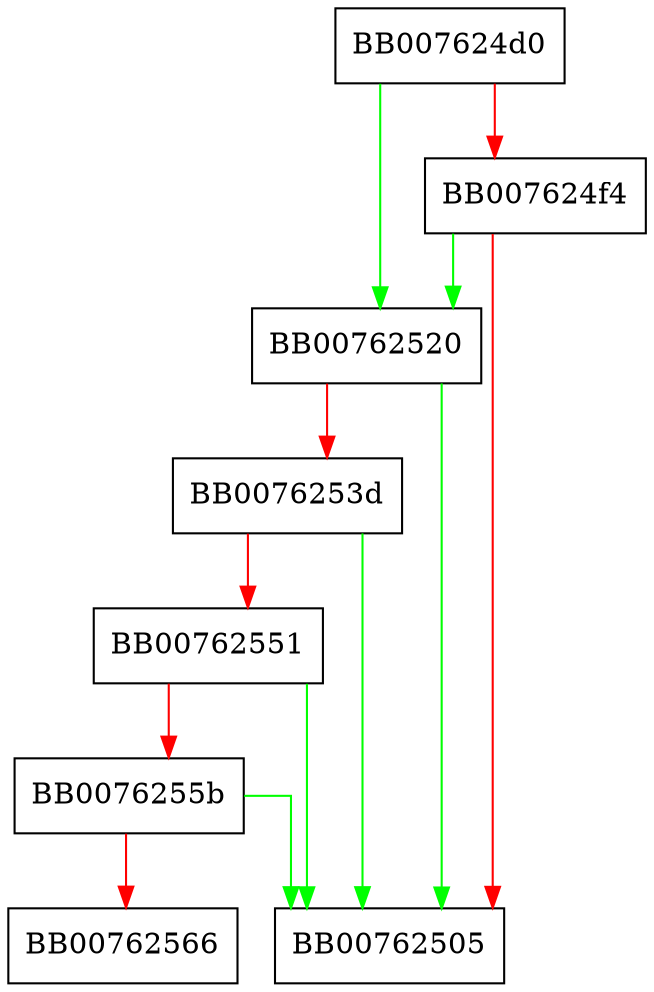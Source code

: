 digraph get_rsa_payload_e9 {
  node [shape="box"];
  graph [splines=ortho];
  BB007624d0 -> BB00762520 [color="green"];
  BB007624d0 -> BB007624f4 [color="red"];
  BB007624f4 -> BB00762520 [color="green"];
  BB007624f4 -> BB00762505 [color="red"];
  BB00762520 -> BB00762505 [color="green"];
  BB00762520 -> BB0076253d [color="red"];
  BB0076253d -> BB00762505 [color="green"];
  BB0076253d -> BB00762551 [color="red"];
  BB00762551 -> BB00762505 [color="green"];
  BB00762551 -> BB0076255b [color="red"];
  BB0076255b -> BB00762505 [color="green"];
  BB0076255b -> BB00762566 [color="red"];
}